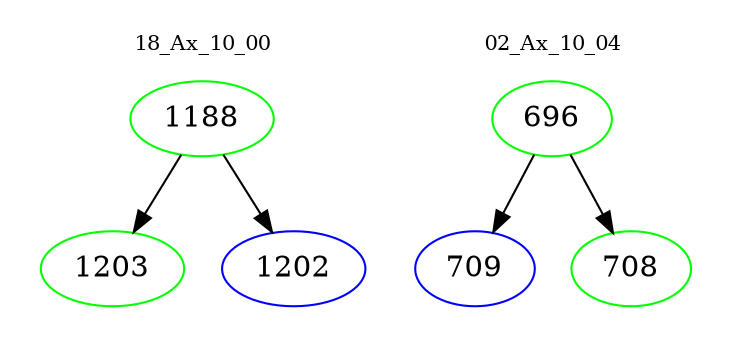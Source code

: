 digraph{
subgraph cluster_0 {
color = white
label = "18_Ax_10_00";
fontsize=10;
T0_1188 [label="1188", color="green"]
T0_1188 -> T0_1203 [color="black"]
T0_1203 [label="1203", color="green"]
T0_1188 -> T0_1202 [color="black"]
T0_1202 [label="1202", color="blue"]
}
subgraph cluster_1 {
color = white
label = "02_Ax_10_04";
fontsize=10;
T1_696 [label="696", color="green"]
T1_696 -> T1_709 [color="black"]
T1_709 [label="709", color="blue"]
T1_696 -> T1_708 [color="black"]
T1_708 [label="708", color="green"]
}
}
